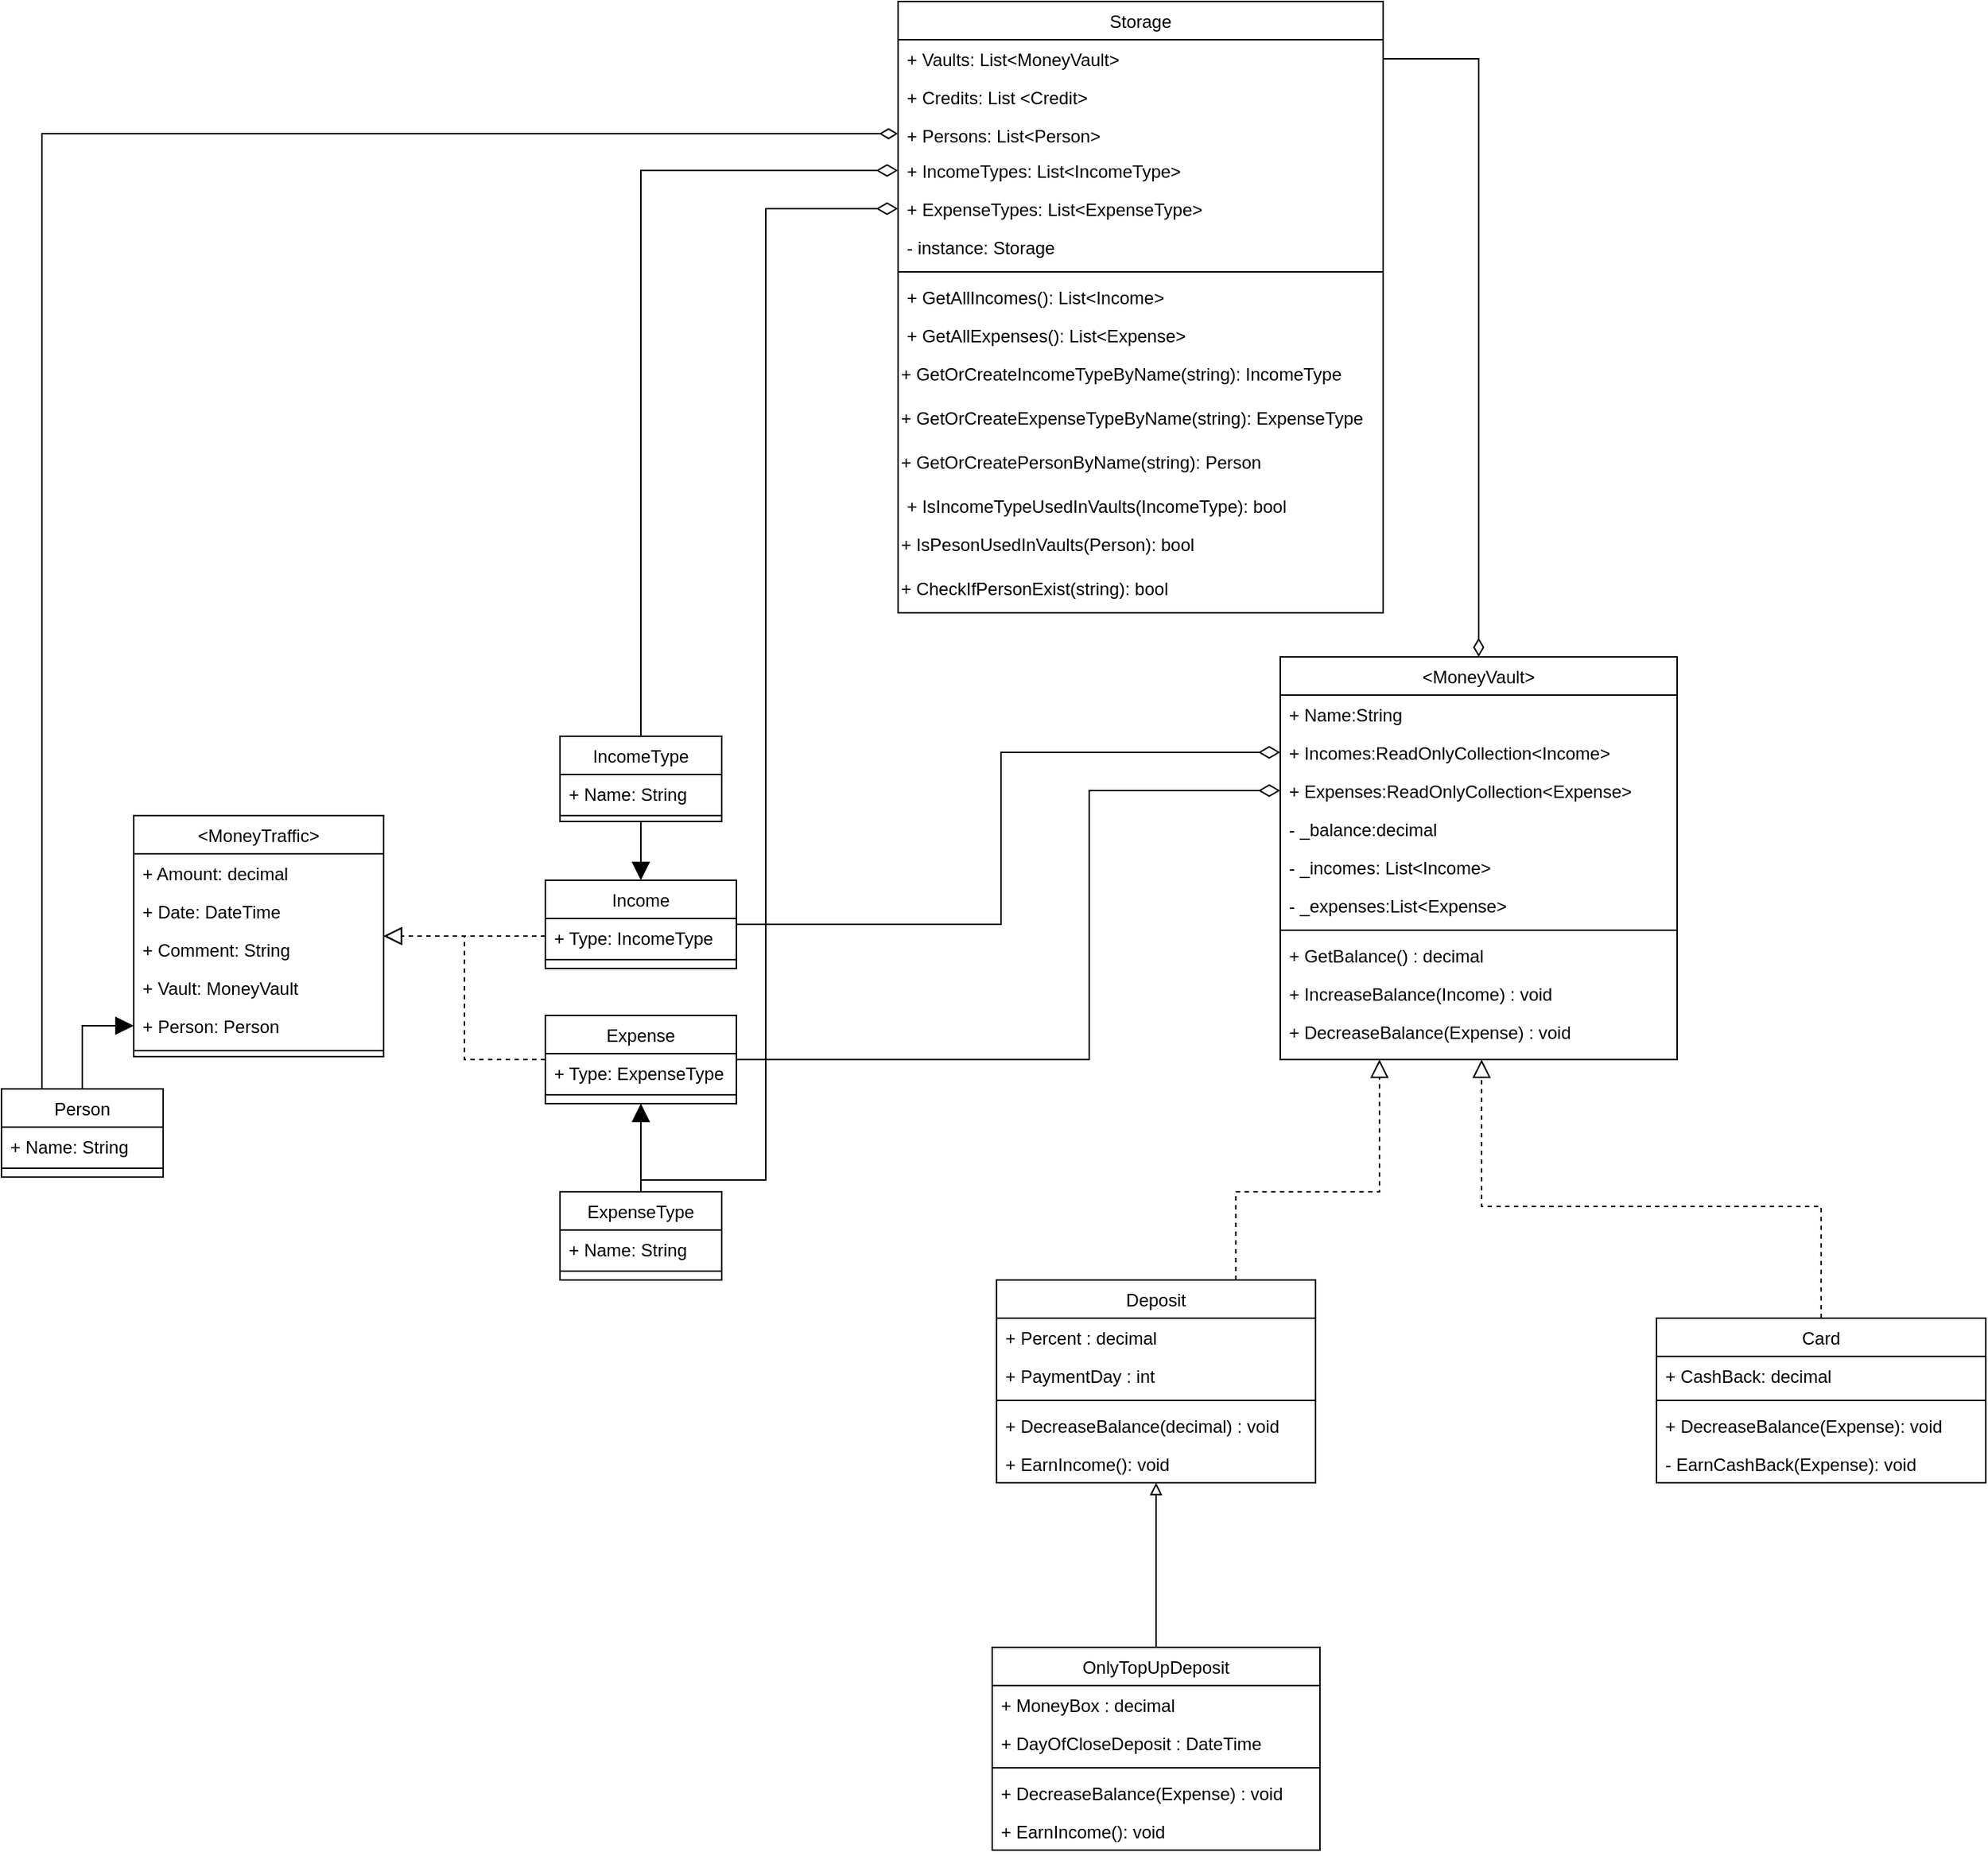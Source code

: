 <mxfile version="15.8.5" type="device"><diagram id="C5RBs43oDa-KdzZeNtuy" name="Page-1"><mxGraphModel dx="1730" dy="2081" grid="1" gridSize="10" guides="1" tooltips="1" connect="1" arrows="1" fold="1" page="1" pageScale="1" pageWidth="827" pageHeight="1169" math="0" shadow="0"><root><mxCell id="WIyWlLk6GJQsqaUBKTNV-0"/><mxCell id="WIyWlLk6GJQsqaUBKTNV-1" parent="WIyWlLk6GJQsqaUBKTNV-0"/><mxCell id="RqrzYvL_C6N4psPBMKRg-0" value="&lt;MoneyVault&gt;" style="swimlane;fontStyle=0;align=center;verticalAlign=top;childLayout=stackLayout;horizontal=1;startSize=26;horizontalStack=0;resizeParent=1;resizeLast=0;collapsible=1;marginBottom=0;rounded=0;shadow=0;strokeWidth=1;" parent="WIyWlLk6GJQsqaUBKTNV-1" vertex="1"><mxGeometry x="980" y="-574" width="270" height="274" as="geometry"><mxRectangle x="290" y="528" width="160" height="26" as="alternateBounds"/></mxGeometry></mxCell><mxCell id="RqrzYvL_C6N4psPBMKRg-1" value="+ Name:String" style="text;align=left;verticalAlign=top;spacingLeft=4;spacingRight=4;overflow=hidden;rotatable=0;points=[[0,0.5],[1,0.5]];portConstraint=eastwest;" parent="RqrzYvL_C6N4psPBMKRg-0" vertex="1"><mxGeometry y="26" width="270" height="26" as="geometry"/></mxCell><mxCell id="RqrzYvL_C6N4psPBMKRg-3" value="+ Incomes:ReadOnlyCollection&lt;Income&gt;" style="text;align=left;verticalAlign=top;spacingLeft=4;spacingRight=4;overflow=hidden;rotatable=0;points=[[0,0.5],[1,0.5]];portConstraint=eastwest;rounded=0;shadow=0;html=0;" parent="RqrzYvL_C6N4psPBMKRg-0" vertex="1"><mxGeometry y="52" width="270" height="26" as="geometry"/></mxCell><mxCell id="RqrzYvL_C6N4psPBMKRg-6" value="+ Expenses:ReadOnlyCollection&lt;Expense&gt;" style="text;align=left;verticalAlign=top;spacingLeft=4;spacingRight=4;overflow=hidden;rotatable=0;points=[[0,0.5],[1,0.5]];portConstraint=eastwest;rounded=0;shadow=0;html=0;" parent="RqrzYvL_C6N4psPBMKRg-0" vertex="1"><mxGeometry y="78" width="270" height="26" as="geometry"/></mxCell><mxCell id="RqrzYvL_C6N4psPBMKRg-2" value="- _balance:decimal" style="text;align=left;verticalAlign=top;spacingLeft=4;spacingRight=4;overflow=hidden;rotatable=0;points=[[0,0.5],[1,0.5]];portConstraint=eastwest;rounded=0;shadow=0;html=0;" parent="RqrzYvL_C6N4psPBMKRg-0" vertex="1"><mxGeometry y="104" width="270" height="26" as="geometry"/></mxCell><mxCell id="zQ05Nz7wTU6qeQusQh2U-11" value="- _incomes: List&lt;Income&gt;" style="text;align=left;verticalAlign=top;spacingLeft=4;spacingRight=4;overflow=hidden;rotatable=0;points=[[0,0.5],[1,0.5]];portConstraint=eastwest;rounded=0;shadow=0;html=0;" vertex="1" parent="RqrzYvL_C6N4psPBMKRg-0"><mxGeometry y="130" width="270" height="26" as="geometry"/></mxCell><mxCell id="zQ05Nz7wTU6qeQusQh2U-10" value="- _expenses:List&lt;Expense&gt;" style="text;align=left;verticalAlign=top;spacingLeft=4;spacingRight=4;overflow=hidden;rotatable=0;points=[[0,0.5],[1,0.5]];portConstraint=eastwest;rounded=0;shadow=0;html=0;" vertex="1" parent="RqrzYvL_C6N4psPBMKRg-0"><mxGeometry y="156" width="270" height="26" as="geometry"/></mxCell><mxCell id="RqrzYvL_C6N4psPBMKRg-4" value="" style="line;html=1;strokeWidth=1;align=left;verticalAlign=middle;spacingTop=-1;spacingLeft=3;spacingRight=3;rotatable=0;labelPosition=right;points=[];portConstraint=eastwest;" parent="RqrzYvL_C6N4psPBMKRg-0" vertex="1"><mxGeometry y="182" width="270" height="8" as="geometry"/></mxCell><mxCell id="RqrzYvL_C6N4psPBMKRg-5" value="+ GetBalance() : decimal" style="text;align=left;verticalAlign=top;spacingLeft=4;spacingRight=4;overflow=hidden;rotatable=0;points=[[0,0.5],[1,0.5]];portConstraint=eastwest;whiteSpace=wrap;" parent="RqrzYvL_C6N4psPBMKRg-0" vertex="1"><mxGeometry y="190" width="270" height="26" as="geometry"/></mxCell><mxCell id="RqrzYvL_C6N4psPBMKRg-39" value="+ IncreaseBalance(Income) : void" style="text;align=left;verticalAlign=top;spacingLeft=4;spacingRight=4;overflow=hidden;rotatable=0;points=[[0,0.5],[1,0.5]];portConstraint=eastwest;whiteSpace=wrap;" parent="RqrzYvL_C6N4psPBMKRg-0" vertex="1"><mxGeometry y="216" width="270" height="26" as="geometry"/></mxCell><mxCell id="RqrzYvL_C6N4psPBMKRg-7" value="+ DecreaseBalance(Expense) : void" style="text;align=left;verticalAlign=top;spacingLeft=4;spacingRight=4;overflow=hidden;rotatable=0;points=[[0,0.5],[1,0.5]];portConstraint=eastwest;whiteSpace=wrap;" parent="RqrzYvL_C6N4psPBMKRg-0" vertex="1"><mxGeometry y="242" width="270" height="26" as="geometry"/></mxCell><mxCell id="RqrzYvL_C6N4psPBMKRg-8" value="Card" style="swimlane;fontStyle=0;align=center;verticalAlign=top;childLayout=stackLayout;horizontal=1;startSize=26;horizontalStack=0;resizeParent=1;resizeLast=0;collapsible=1;marginBottom=0;rounded=0;shadow=0;strokeWidth=1;" parent="WIyWlLk6GJQsqaUBKTNV-1" vertex="1"><mxGeometry x="1236" y="-124" width="224" height="112" as="geometry"><mxRectangle x="530" y="820" width="160" height="26" as="alternateBounds"/></mxGeometry></mxCell><mxCell id="RqrzYvL_C6N4psPBMKRg-9" value="+ CashBack: decimal" style="text;align=left;verticalAlign=top;spacingLeft=4;spacingRight=4;overflow=hidden;rotatable=0;points=[[0,0.5],[1,0.5]];portConstraint=eastwest;" parent="RqrzYvL_C6N4psPBMKRg-8" vertex="1"><mxGeometry y="26" width="224" height="26" as="geometry"/></mxCell><mxCell id="RqrzYvL_C6N4psPBMKRg-11" value="" style="line;html=1;strokeWidth=1;align=left;verticalAlign=middle;spacingTop=-1;spacingLeft=3;spacingRight=3;rotatable=0;labelPosition=right;points=[];portConstraint=eastwest;" parent="RqrzYvL_C6N4psPBMKRg-8" vertex="1"><mxGeometry y="52" width="224" height="8" as="geometry"/></mxCell><mxCell id="zQ05Nz7wTU6qeQusQh2U-12" value="+ DecreaseBalance(Expense): void" style="text;align=left;verticalAlign=top;spacingLeft=4;spacingRight=4;overflow=hidden;rotatable=0;points=[[0,0.5],[1,0.5]];portConstraint=eastwest;" vertex="1" parent="RqrzYvL_C6N4psPBMKRg-8"><mxGeometry y="60" width="224" height="26" as="geometry"/></mxCell><mxCell id="zQ05Nz7wTU6qeQusQh2U-13" value="- EarnCashBack(Expense): void" style="text;align=left;verticalAlign=top;spacingLeft=4;spacingRight=4;overflow=hidden;rotatable=0;points=[[0,0.5],[1,0.5]];portConstraint=eastwest;" vertex="1" parent="RqrzYvL_C6N4psPBMKRg-8"><mxGeometry y="86" width="224" height="26" as="geometry"/></mxCell><mxCell id="RqrzYvL_C6N4psPBMKRg-15" value="Deposit" style="swimlane;fontStyle=0;align=center;verticalAlign=top;childLayout=stackLayout;horizontal=1;startSize=26;horizontalStack=0;resizeParent=1;resizeLast=0;collapsible=1;marginBottom=0;rounded=0;shadow=0;strokeWidth=1;" parent="WIyWlLk6GJQsqaUBKTNV-1" vertex="1"><mxGeometry x="787" y="-150" width="217" height="138" as="geometry"><mxRectangle x="130" y="380" width="160" height="26" as="alternateBounds"/></mxGeometry></mxCell><mxCell id="RqrzYvL_C6N4psPBMKRg-17" value="+ Percent : decimal" style="text;align=left;verticalAlign=top;spacingLeft=4;spacingRight=4;overflow=hidden;rotatable=0;points=[[0,0.5],[1,0.5]];portConstraint=eastwest;rounded=0;shadow=0;html=0;" parent="RqrzYvL_C6N4psPBMKRg-15" vertex="1"><mxGeometry y="26" width="217" height="26" as="geometry"/></mxCell><mxCell id="RqrzYvL_C6N4psPBMKRg-32" value="+ PaymentDay : int" style="text;align=left;verticalAlign=top;spacingLeft=4;spacingRight=4;overflow=hidden;rotatable=0;points=[[0,0.5],[1,0.5]];portConstraint=eastwest;rounded=0;shadow=0;html=0;" parent="RqrzYvL_C6N4psPBMKRg-15" vertex="1"><mxGeometry y="52" width="217" height="26" as="geometry"/></mxCell><mxCell id="RqrzYvL_C6N4psPBMKRg-18" value="" style="line;html=1;strokeWidth=1;align=left;verticalAlign=middle;spacingTop=-1;spacingLeft=3;spacingRight=3;rotatable=0;labelPosition=right;points=[];portConstraint=eastwest;" parent="RqrzYvL_C6N4psPBMKRg-15" vertex="1"><mxGeometry y="78" width="217" height="8" as="geometry"/></mxCell><mxCell id="RqrzYvL_C6N4psPBMKRg-40" value="+ DecreaseBalance(decimal) : void" style="text;align=left;verticalAlign=top;spacingLeft=4;spacingRight=4;overflow=hidden;rotatable=0;points=[[0,0.5],[1,0.5]];portConstraint=eastwest;whiteSpace=wrap;" parent="RqrzYvL_C6N4psPBMKRg-15" vertex="1"><mxGeometry y="86" width="217" height="26" as="geometry"/></mxCell><mxCell id="zQ05Nz7wTU6qeQusQh2U-14" value="+ EarnIncome(): void" style="text;align=left;verticalAlign=top;spacingLeft=4;spacingRight=4;overflow=hidden;rotatable=0;points=[[0,0.5],[1,0.5]];portConstraint=eastwest;whiteSpace=wrap;" vertex="1" parent="RqrzYvL_C6N4psPBMKRg-15"><mxGeometry y="112" width="217" height="26" as="geometry"/></mxCell><mxCell id="RqrzYvL_C6N4psPBMKRg-22" value="" style="endArrow=block;endSize=10;endFill=0;shadow=0;strokeWidth=1;rounded=0;edgeStyle=elbowEdgeStyle;elbow=vertical;exitX=0.5;exitY=0;exitDx=0;exitDy=0;dashed=1;" parent="WIyWlLk6GJQsqaUBKTNV-1" source="RqrzYvL_C6N4psPBMKRg-8" target="RqrzYvL_C6N4psPBMKRg-0" edge="1"><mxGeometry width="160" relative="1" as="geometry"><mxPoint x="1330" y="-410" as="sourcePoint"/><mxPoint x="1030" y="-260" as="targetPoint"/><Array as="points"><mxPoint x="1117" y="-200"/><mxPoint x="1090" y="-210"/><mxPoint x="1200" y="-200"/><mxPoint x="1100" y="-150"/><mxPoint x="1150" y="-200"/><mxPoint x="1210" y="-399"/></Array></mxGeometry></mxCell><mxCell id="RqrzYvL_C6N4psPBMKRg-23" value="" style="endArrow=block;endSize=10;endFill=0;shadow=0;strokeWidth=1;rounded=0;edgeStyle=elbowEdgeStyle;elbow=vertical;exitX=0.75;exitY=0;exitDx=0;exitDy=0;entryX=0.25;entryY=1;entryDx=0;entryDy=0;dashed=1;" parent="WIyWlLk6GJQsqaUBKTNV-1" source="RqrzYvL_C6N4psPBMKRg-15" target="RqrzYvL_C6N4psPBMKRg-0" edge="1"><mxGeometry width="160" relative="1" as="geometry"><mxPoint x="1005" y="-30.0" as="sourcePoint"/><mxPoint x="990" y="-230" as="targetPoint"/><Array as="points"><mxPoint x="917" y="-210"/><mxPoint x="960" y="-210"/></Array></mxGeometry></mxCell><mxCell id="o4vEt0sajEPCPXAyJZzQ-2" style="edgeStyle=orthogonalEdgeStyle;rounded=0;orthogonalLoop=1;jettySize=auto;html=1;exitX=0.5;exitY=0;exitDx=0;exitDy=0;endArrow=block;endFill=0;jumpSize=6;" parent="WIyWlLk6GJQsqaUBKTNV-1" source="RqrzYvL_C6N4psPBMKRg-27" edge="1" target="RqrzYvL_C6N4psPBMKRg-15"><mxGeometry relative="1" as="geometry"><mxPoint x="910" y="-30" as="targetPoint"/></mxGeometry></mxCell><mxCell id="RqrzYvL_C6N4psPBMKRg-27" value="OnlyTopUpDeposit" style="swimlane;fontStyle=0;align=center;verticalAlign=top;childLayout=stackLayout;horizontal=1;startSize=26;horizontalStack=0;resizeParent=1;resizeLast=0;collapsible=1;marginBottom=0;rounded=0;shadow=0;strokeWidth=1;" parent="WIyWlLk6GJQsqaUBKTNV-1" vertex="1"><mxGeometry x="784" y="100" width="223" height="138" as="geometry"><mxRectangle x="130" y="380" width="160" height="26" as="alternateBounds"/></mxGeometry></mxCell><mxCell id="RqrzYvL_C6N4psPBMKRg-28" value="+ MoneyBox : decimal" style="text;align=left;verticalAlign=top;spacingLeft=4;spacingRight=4;overflow=hidden;rotatable=0;points=[[0,0.5],[1,0.5]];portConstraint=eastwest;rounded=0;shadow=0;html=0;" parent="RqrzYvL_C6N4psPBMKRg-27" vertex="1"><mxGeometry y="26" width="223" height="26" as="geometry"/></mxCell><mxCell id="RqrzYvL_C6N4psPBMKRg-35" value="+ DayOfCloseDeposit : DateTime" style="text;align=left;verticalAlign=top;spacingLeft=4;spacingRight=4;overflow=hidden;rotatable=0;points=[[0,0.5],[1,0.5]];portConstraint=eastwest;rounded=0;shadow=0;html=0;" parent="RqrzYvL_C6N4psPBMKRg-27" vertex="1"><mxGeometry y="52" width="223" height="26" as="geometry"/></mxCell><mxCell id="RqrzYvL_C6N4psPBMKRg-29" value="" style="line;html=1;strokeWidth=1;align=left;verticalAlign=middle;spacingTop=-1;spacingLeft=3;spacingRight=3;rotatable=0;labelPosition=right;points=[];portConstraint=eastwest;" parent="RqrzYvL_C6N4psPBMKRg-27" vertex="1"><mxGeometry y="78" width="223" height="8" as="geometry"/></mxCell><mxCell id="VRw4in22VIQENvFpOVeV-45" value="+ DecreaseBalance(Expense) : void" style="text;align=left;verticalAlign=top;spacingLeft=4;spacingRight=4;overflow=hidden;rotatable=0;points=[[0,0.5],[1,0.5]];portConstraint=eastwest;whiteSpace=wrap;" parent="RqrzYvL_C6N4psPBMKRg-27" vertex="1"><mxGeometry y="86" width="223" height="26" as="geometry"/></mxCell><mxCell id="zQ05Nz7wTU6qeQusQh2U-15" value="+ EarnIncome(): void" style="text;align=left;verticalAlign=top;spacingLeft=4;spacingRight=4;overflow=hidden;rotatable=0;points=[[0,0.5],[1,0.5]];portConstraint=eastwest;whiteSpace=wrap;" vertex="1" parent="RqrzYvL_C6N4psPBMKRg-27"><mxGeometry y="112" width="223" height="26" as="geometry"/></mxCell><mxCell id="VRw4in22VIQENvFpOVeV-0" value="Storage" style="swimlane;fontStyle=0;align=center;verticalAlign=top;childLayout=stackLayout;horizontal=1;startSize=26;horizontalStack=0;resizeParent=1;resizeLast=0;collapsible=1;marginBottom=0;rounded=0;shadow=0;strokeWidth=1;" parent="WIyWlLk6GJQsqaUBKTNV-1" vertex="1"><mxGeometry x="720" y="-1020" width="330" height="416" as="geometry"><mxRectangle x="130" y="380" width="160" height="26" as="alternateBounds"/></mxGeometry></mxCell><mxCell id="VRw4in22VIQENvFpOVeV-4" value="+ Vaults: List&lt;MoneyVault&gt;" style="text;align=left;verticalAlign=top;spacingLeft=4;spacingRight=4;overflow=hidden;rotatable=0;points=[[0,0.5],[1,0.5]];portConstraint=eastwest;rounded=0;shadow=0;html=0;" parent="VRw4in22VIQENvFpOVeV-0" vertex="1"><mxGeometry y="26" width="330" height="26" as="geometry"/></mxCell><mxCell id="zQ05Nz7wTU6qeQusQh2U-0" value="+ Credits: List &lt;Credit&gt;" style="text;align=left;verticalAlign=top;spacingLeft=4;spacingRight=4;overflow=hidden;rotatable=0;points=[[0,0.5],[1,0.5]];portConstraint=eastwest;rounded=0;shadow=0;html=0;" vertex="1" parent="VRw4in22VIQENvFpOVeV-0"><mxGeometry y="52" width="330" height="26" as="geometry"/></mxCell><mxCell id="VRw4in22VIQENvFpOVeV-59" value="+ Persons: List&lt;Person&gt;" style="text;align=left;verticalAlign=top;spacingLeft=4;spacingRight=4;overflow=hidden;rotatable=0;points=[[0,0.5],[1,0.5]];portConstraint=eastwest;rounded=0;shadow=0;html=0;" parent="VRw4in22VIQENvFpOVeV-0" vertex="1"><mxGeometry y="78" width="330" height="24" as="geometry"/></mxCell><mxCell id="VRw4in22VIQENvFpOVeV-62" value="+ IncomeTypes: List&lt;IncomeType&gt;" style="text;align=left;verticalAlign=top;spacingLeft=4;spacingRight=4;overflow=hidden;rotatable=0;points=[[0,0.5],[1,0.5]];portConstraint=eastwest;rounded=0;shadow=0;html=0;" parent="VRw4in22VIQENvFpOVeV-0" vertex="1"><mxGeometry y="102" width="330" height="26" as="geometry"/></mxCell><mxCell id="VRw4in22VIQENvFpOVeV-61" value="+ ExpenseTypes: List&lt;ExpenseType&gt;" style="text;align=left;verticalAlign=top;spacingLeft=4;spacingRight=4;overflow=hidden;rotatable=0;points=[[0,0.5],[1,0.5]];portConstraint=eastwest;rounded=0;shadow=0;html=0;" parent="VRw4in22VIQENvFpOVeV-0" vertex="1"><mxGeometry y="128" width="330" height="26" as="geometry"/></mxCell><mxCell id="zQ05Nz7wTU6qeQusQh2U-1" value="- instance: Storage" style="text;align=left;verticalAlign=top;spacingLeft=4;spacingRight=4;overflow=hidden;rotatable=0;points=[[0,0.5],[1,0.5]];portConstraint=eastwest;rounded=0;shadow=0;html=0;" vertex="1" parent="VRw4in22VIQENvFpOVeV-0"><mxGeometry y="154" width="330" height="26" as="geometry"/></mxCell><mxCell id="VRw4in22VIQENvFpOVeV-2" value="" style="line;html=1;strokeWidth=1;align=left;verticalAlign=middle;spacingTop=-1;spacingLeft=3;spacingRight=3;rotatable=0;labelPosition=right;points=[];portConstraint=eastwest;" parent="VRw4in22VIQENvFpOVeV-0" vertex="1"><mxGeometry y="180" width="330" height="8" as="geometry"/></mxCell><mxCell id="VRw4in22VIQENvFpOVeV-69" value="+ GetAllIncomes(): List&lt;Income&gt;" style="text;align=left;verticalAlign=top;spacingLeft=4;spacingRight=4;overflow=hidden;rotatable=0;points=[[0,0.5],[1,0.5]];portConstraint=eastwest;whiteSpace=wrap;" parent="VRw4in22VIQENvFpOVeV-0" vertex="1"><mxGeometry y="188" width="330" height="26" as="geometry"/></mxCell><mxCell id="VRw4in22VIQENvFpOVeV-70" value="+ GetAllExpenses(): List&lt;Expense&gt;" style="text;align=left;verticalAlign=top;spacingLeft=4;spacingRight=4;overflow=hidden;rotatable=0;points=[[0,0.5],[1,0.5]];portConstraint=eastwest;whiteSpace=wrap;" parent="VRw4in22VIQENvFpOVeV-0" vertex="1"><mxGeometry y="214" width="330" height="26" as="geometry"/></mxCell><mxCell id="zQ05Nz7wTU6qeQusQh2U-5" value="+ GetOrCreateIncomeTypeByName(string): IncomeType" style="text;whiteSpace=wrap;html=1;" vertex="1" parent="VRw4in22VIQENvFpOVeV-0"><mxGeometry y="240" width="330" height="30" as="geometry"/></mxCell><mxCell id="zQ05Nz7wTU6qeQusQh2U-4" value="+ GetOrCreateExpenseTypeByName(string): ExpenseType" style="text;whiteSpace=wrap;html=1;" vertex="1" parent="VRw4in22VIQENvFpOVeV-0"><mxGeometry y="270" width="330" height="30" as="geometry"/></mxCell><mxCell id="zQ05Nz7wTU6qeQusQh2U-3" value="+ GetOrCreatePersonByName(string): Person" style="text;whiteSpace=wrap;html=1;" vertex="1" parent="VRw4in22VIQENvFpOVeV-0"><mxGeometry y="300" width="330" height="30" as="geometry"/></mxCell><mxCell id="zQ05Nz7wTU6qeQusQh2U-2" value="+ IsIncomeTypeUsedInVaults(IncomeType): bool" style="text;align=left;verticalAlign=top;spacingLeft=4;spacingRight=4;overflow=hidden;rotatable=0;points=[[0,0.5],[1,0.5]];portConstraint=eastwest;whiteSpace=wrap;" vertex="1" parent="VRw4in22VIQENvFpOVeV-0"><mxGeometry y="330" width="330" height="26" as="geometry"/></mxCell><mxCell id="zQ05Nz7wTU6qeQusQh2U-6" value="+&amp;nbsp;IsPesonUsedInVaults(Person): bool" style="text;whiteSpace=wrap;html=1;" vertex="1" parent="VRw4in22VIQENvFpOVeV-0"><mxGeometry y="356" width="330" height="30" as="geometry"/></mxCell><mxCell id="zQ05Nz7wTU6qeQusQh2U-9" value="+ CheckIfPersonExist(string): bool" style="text;whiteSpace=wrap;html=1;" vertex="1" parent="VRw4in22VIQENvFpOVeV-0"><mxGeometry y="386" width="330" height="30" as="geometry"/></mxCell><mxCell id="VRw4in22VIQENvFpOVeV-5" value="&lt;MoneyTraffic&gt;" style="swimlane;fontStyle=0;align=center;verticalAlign=top;childLayout=stackLayout;horizontal=1;startSize=26;horizontalStack=0;resizeParent=1;resizeLast=0;collapsible=1;marginBottom=0;rounded=0;shadow=0;strokeWidth=1;" parent="WIyWlLk6GJQsqaUBKTNV-1" vertex="1"><mxGeometry x="200" y="-466" width="170" height="164" as="geometry"><mxRectangle x="130" y="380" width="160" height="26" as="alternateBounds"/></mxGeometry></mxCell><mxCell id="VRw4in22VIQENvFpOVeV-6" value="+ Amount: decimal" style="text;align=left;verticalAlign=top;spacingLeft=4;spacingRight=4;overflow=hidden;rotatable=0;points=[[0,0.5],[1,0.5]];portConstraint=eastwest;rounded=0;shadow=0;html=0;" parent="VRw4in22VIQENvFpOVeV-5" vertex="1"><mxGeometry y="26" width="170" height="26" as="geometry"/></mxCell><mxCell id="VRw4in22VIQENvFpOVeV-7" value="+ Date: DateTime" style="text;align=left;verticalAlign=top;spacingLeft=4;spacingRight=4;overflow=hidden;rotatable=0;points=[[0,0.5],[1,0.5]];portConstraint=eastwest;rounded=0;shadow=0;html=0;" parent="VRw4in22VIQENvFpOVeV-5" vertex="1"><mxGeometry y="52" width="170" height="26" as="geometry"/></mxCell><mxCell id="VRw4in22VIQENvFpOVeV-10" value="+ Comment: String" style="text;align=left;verticalAlign=top;spacingLeft=4;spacingRight=4;overflow=hidden;rotatable=0;points=[[0,0.5],[1,0.5]];portConstraint=eastwest;rounded=0;shadow=0;html=0;" parent="VRw4in22VIQENvFpOVeV-5" vertex="1"><mxGeometry y="78" width="170" height="26" as="geometry"/></mxCell><mxCell id="VRw4in22VIQENvFpOVeV-8" value="+ Vault: MoneyVault" style="text;align=left;verticalAlign=top;spacingLeft=4;spacingRight=4;overflow=hidden;rotatable=0;points=[[0,0.5],[1,0.5]];portConstraint=eastwest;rounded=0;shadow=0;html=0;" parent="VRw4in22VIQENvFpOVeV-5" vertex="1"><mxGeometry y="104" width="170" height="26" as="geometry"/></mxCell><mxCell id="VRw4in22VIQENvFpOVeV-11" value="+ Person: Person" style="text;align=left;verticalAlign=top;spacingLeft=4;spacingRight=4;overflow=hidden;rotatable=0;points=[[0,0.5],[1,0.5]];portConstraint=eastwest;rounded=0;shadow=0;html=0;" parent="VRw4in22VIQENvFpOVeV-5" vertex="1"><mxGeometry y="130" width="170" height="26" as="geometry"/></mxCell><mxCell id="VRw4in22VIQENvFpOVeV-9" value="" style="line;html=1;strokeWidth=1;align=left;verticalAlign=middle;spacingTop=-1;spacingLeft=3;spacingRight=3;rotatable=0;labelPosition=right;points=[];portConstraint=eastwest;" parent="VRw4in22VIQENvFpOVeV-5" vertex="1"><mxGeometry y="156" width="170" height="8" as="geometry"/></mxCell><mxCell id="VRw4in22VIQENvFpOVeV-34" style="edgeStyle=orthogonalEdgeStyle;rounded=0;orthogonalLoop=1;jettySize=auto;html=1;exitX=0.5;exitY=1;exitDx=0;exitDy=0;entryX=0.5;entryY=0;entryDx=0;entryDy=0;endArrow=block;endFill=1;endSize=10;" parent="WIyWlLk6GJQsqaUBKTNV-1" source="VRw4in22VIQENvFpOVeV-19" target="VRw4in22VIQENvFpOVeV-12" edge="1"><mxGeometry relative="1" as="geometry"/></mxCell><mxCell id="zQ05Nz7wTU6qeQusQh2U-16" style="edgeStyle=orthogonalEdgeStyle;rounded=0;orthogonalLoop=1;jettySize=auto;html=1;exitX=1;exitY=0.5;exitDx=0;exitDy=0;endArrow=diamondThin;endFill=0;endSize=12;" edge="1" parent="WIyWlLk6GJQsqaUBKTNV-1" source="VRw4in22VIQENvFpOVeV-12" target="RqrzYvL_C6N4psPBMKRg-3"><mxGeometry relative="1" as="geometry"><mxPoint x="920" y="-470" as="targetPoint"/></mxGeometry></mxCell><mxCell id="VRw4in22VIQENvFpOVeV-12" value="Income" style="swimlane;fontStyle=0;align=center;verticalAlign=top;childLayout=stackLayout;horizontal=1;startSize=26;horizontalStack=0;resizeParent=1;resizeLast=0;collapsible=1;marginBottom=0;rounded=0;shadow=0;strokeWidth=1;" parent="WIyWlLk6GJQsqaUBKTNV-1" vertex="1"><mxGeometry x="480" y="-422" width="130" height="60" as="geometry"><mxRectangle x="130" y="380" width="160" height="26" as="alternateBounds"/></mxGeometry></mxCell><mxCell id="VRw4in22VIQENvFpOVeV-29" value="+ Type: IncomeType" style="text;align=left;verticalAlign=top;spacingLeft=4;spacingRight=4;overflow=hidden;rotatable=0;points=[[0,0.5],[1,0.5]];portConstraint=eastwest;rounded=0;shadow=0;html=0;" parent="VRw4in22VIQENvFpOVeV-12" vertex="1"><mxGeometry y="26" width="130" height="24" as="geometry"/></mxCell><mxCell id="VRw4in22VIQENvFpOVeV-16" value="" style="line;html=1;strokeWidth=1;align=left;verticalAlign=middle;spacingTop=-1;spacingLeft=3;spacingRight=3;rotatable=0;labelPosition=right;points=[];portConstraint=eastwest;" parent="VRw4in22VIQENvFpOVeV-12" vertex="1"><mxGeometry y="50" width="130" height="8" as="geometry"/></mxCell><mxCell id="VRw4in22VIQENvFpOVeV-35" style="edgeStyle=orthogonalEdgeStyle;rounded=0;orthogonalLoop=1;jettySize=auto;html=1;exitX=0.5;exitY=0;exitDx=0;exitDy=0;endArrow=block;endFill=1;endSize=10;" parent="WIyWlLk6GJQsqaUBKTNV-1" source="VRw4in22VIQENvFpOVeV-26" target="VRw4in22VIQENvFpOVeV-17" edge="1"><mxGeometry relative="1" as="geometry"><mxPoint x="440" y="-250" as="targetPoint"/><Array as="points"><mxPoint x="545" y="-210"/><mxPoint x="545" y="-210"/></Array></mxGeometry></mxCell><mxCell id="VRw4in22VIQENvFpOVeV-36" style="edgeStyle=orthogonalEdgeStyle;rounded=0;orthogonalLoop=1;jettySize=auto;html=1;exitX=0;exitY=0.5;exitDx=0;exitDy=0;endArrow=block;endFill=0;endSize=10;dashed=1;" parent="WIyWlLk6GJQsqaUBKTNV-1" source="VRw4in22VIQENvFpOVeV-17" target="VRw4in22VIQENvFpOVeV-5" edge="1"><mxGeometry relative="1" as="geometry"/></mxCell><mxCell id="zQ05Nz7wTU6qeQusQh2U-17" style="edgeStyle=orthogonalEdgeStyle;rounded=0;orthogonalLoop=1;jettySize=auto;html=1;exitX=1;exitY=0.5;exitDx=0;exitDy=0;endArrow=diamondThin;endFill=0;endSize=12;" edge="1" parent="WIyWlLk6GJQsqaUBKTNV-1" source="VRw4in22VIQENvFpOVeV-17" target="RqrzYvL_C6N4psPBMKRg-6"><mxGeometry relative="1" as="geometry"><Array as="points"><mxPoint x="850" y="-300"/><mxPoint x="850" y="-483"/></Array></mxGeometry></mxCell><mxCell id="VRw4in22VIQENvFpOVeV-17" value="Expense" style="swimlane;fontStyle=0;align=center;verticalAlign=top;childLayout=stackLayout;horizontal=1;startSize=26;horizontalStack=0;resizeParent=1;resizeLast=0;collapsible=1;marginBottom=0;rounded=0;shadow=0;strokeWidth=1;" parent="WIyWlLk6GJQsqaUBKTNV-1" vertex="1"><mxGeometry x="480" y="-330" width="130" height="60" as="geometry"><mxRectangle x="130" y="380" width="160" height="26" as="alternateBounds"/></mxGeometry></mxCell><mxCell id="VRw4in22VIQENvFpOVeV-30" value="+ Type: ExpenseType" style="text;align=left;verticalAlign=top;spacingLeft=4;spacingRight=4;overflow=hidden;rotatable=0;points=[[0,0.5],[1,0.5]];portConstraint=eastwest;rounded=0;shadow=0;html=0;" parent="VRw4in22VIQENvFpOVeV-17" vertex="1"><mxGeometry y="26" width="130" height="24" as="geometry"/></mxCell><mxCell id="VRw4in22VIQENvFpOVeV-18" value="" style="line;html=1;strokeWidth=1;align=left;verticalAlign=middle;spacingTop=-1;spacingLeft=3;spacingRight=3;rotatable=0;labelPosition=right;points=[];portConstraint=eastwest;" parent="VRw4in22VIQENvFpOVeV-17" vertex="1"><mxGeometry y="50" width="130" height="8" as="geometry"/></mxCell><mxCell id="VRw4in22VIQENvFpOVeV-19" value="IncomeType" style="swimlane;fontStyle=0;align=center;verticalAlign=top;childLayout=stackLayout;horizontal=1;startSize=26;horizontalStack=0;resizeParent=1;resizeLast=0;collapsible=1;marginBottom=0;rounded=0;shadow=0;strokeWidth=1;" parent="WIyWlLk6GJQsqaUBKTNV-1" vertex="1"><mxGeometry x="490" y="-520" width="110" height="58" as="geometry"><mxRectangle x="130" y="380" width="160" height="26" as="alternateBounds"/></mxGeometry></mxCell><mxCell id="VRw4in22VIQENvFpOVeV-21" value="+ Name: String" style="text;align=left;verticalAlign=top;spacingLeft=4;spacingRight=4;overflow=hidden;rotatable=0;points=[[0,0.5],[1,0.5]];portConstraint=eastwest;rounded=0;shadow=0;html=0;" parent="VRw4in22VIQENvFpOVeV-19" vertex="1"><mxGeometry y="26" width="110" height="24" as="geometry"/></mxCell><mxCell id="VRw4in22VIQENvFpOVeV-20" value="" style="line;html=1;strokeWidth=1;align=left;verticalAlign=middle;spacingTop=-1;spacingLeft=3;spacingRight=3;rotatable=0;labelPosition=right;points=[];portConstraint=eastwest;" parent="VRw4in22VIQENvFpOVeV-19" vertex="1"><mxGeometry y="50" width="110" height="8" as="geometry"/></mxCell><mxCell id="VRw4in22VIQENvFpOVeV-26" value="ExpenseType" style="swimlane;fontStyle=0;align=center;verticalAlign=top;childLayout=stackLayout;horizontal=1;startSize=26;horizontalStack=0;resizeParent=1;resizeLast=0;collapsible=1;marginBottom=0;rounded=0;shadow=0;strokeWidth=1;" parent="WIyWlLk6GJQsqaUBKTNV-1" vertex="1"><mxGeometry x="490" y="-210" width="110" height="60" as="geometry"><mxRectangle x="130" y="380" width="160" height="26" as="alternateBounds"/></mxGeometry></mxCell><mxCell id="VRw4in22VIQENvFpOVeV-27" value="+ Name: String" style="text;align=left;verticalAlign=top;spacingLeft=4;spacingRight=4;overflow=hidden;rotatable=0;points=[[0,0.5],[1,0.5]];portConstraint=eastwest;rounded=0;shadow=0;html=0;" parent="VRw4in22VIQENvFpOVeV-26" vertex="1"><mxGeometry y="26" width="110" height="24" as="geometry"/></mxCell><mxCell id="VRw4in22VIQENvFpOVeV-28" value="" style="line;html=1;strokeWidth=1;align=left;verticalAlign=middle;spacingTop=-1;spacingLeft=3;spacingRight=3;rotatable=0;labelPosition=right;points=[];portConstraint=eastwest;" parent="VRw4in22VIQENvFpOVeV-26" vertex="1"><mxGeometry y="50" width="110" height="8" as="geometry"/></mxCell><mxCell id="VRw4in22VIQENvFpOVeV-32" style="edgeStyle=orthogonalEdgeStyle;rounded=0;orthogonalLoop=1;jettySize=auto;html=1;exitX=0;exitY=0.5;exitDx=0;exitDy=0;endArrow=block;endFill=0;endSize=10;dashed=1;" parent="WIyWlLk6GJQsqaUBKTNV-1" source="VRw4in22VIQENvFpOVeV-29" target="VRw4in22VIQENvFpOVeV-5" edge="1"><mxGeometry relative="1" as="geometry"><mxPoint x="450" y="-387" as="targetPoint"/></mxGeometry></mxCell><mxCell id="VRw4in22VIQENvFpOVeV-42" style="edgeStyle=orthogonalEdgeStyle;rounded=0;orthogonalLoop=1;jettySize=auto;html=1;exitX=1;exitY=0.5;exitDx=0;exitDy=0;entryX=0.5;entryY=0;entryDx=0;entryDy=0;endArrow=diamondThin;endFill=0;endSize=10;" parent="WIyWlLk6GJQsqaUBKTNV-1" source="VRw4in22VIQENvFpOVeV-4" target="RqrzYvL_C6N4psPBMKRg-0" edge="1"><mxGeometry relative="1" as="geometry"/></mxCell><mxCell id="VRw4in22VIQENvFpOVeV-54" value="Person" style="swimlane;fontStyle=0;align=center;verticalAlign=top;childLayout=stackLayout;horizontal=1;startSize=26;horizontalStack=0;resizeParent=1;resizeLast=0;collapsible=1;marginBottom=0;rounded=0;shadow=0;strokeWidth=1;" parent="WIyWlLk6GJQsqaUBKTNV-1" vertex="1"><mxGeometry x="110" y="-280" width="110" height="60" as="geometry"><mxRectangle x="130" y="380" width="160" height="26" as="alternateBounds"/></mxGeometry></mxCell><mxCell id="VRw4in22VIQENvFpOVeV-55" value="+ Name: String" style="text;align=left;verticalAlign=top;spacingLeft=4;spacingRight=4;overflow=hidden;rotatable=0;points=[[0,0.5],[1,0.5]];portConstraint=eastwest;rounded=0;shadow=0;html=0;" parent="VRw4in22VIQENvFpOVeV-54" vertex="1"><mxGeometry y="26" width="110" height="24" as="geometry"/></mxCell><mxCell id="VRw4in22VIQENvFpOVeV-56" value="" style="line;html=1;strokeWidth=1;align=left;verticalAlign=middle;spacingTop=-1;spacingLeft=3;spacingRight=3;rotatable=0;labelPosition=right;points=[];portConstraint=eastwest;" parent="VRw4in22VIQENvFpOVeV-54" vertex="1"><mxGeometry y="50" width="110" height="8" as="geometry"/></mxCell><mxCell id="VRw4in22VIQENvFpOVeV-58" style="edgeStyle=orthogonalEdgeStyle;rounded=0;orthogonalLoop=1;jettySize=auto;html=1;exitX=0.5;exitY=0;exitDx=0;exitDy=0;endArrow=block;endFill=1;endSize=10;" parent="WIyWlLk6GJQsqaUBKTNV-1" source="VRw4in22VIQENvFpOVeV-54" target="VRw4in22VIQENvFpOVeV-11" edge="1"><mxGeometry relative="1" as="geometry"><mxPoint x="370" y="-140" as="targetPoint"/></mxGeometry></mxCell><mxCell id="VRw4in22VIQENvFpOVeV-60" style="edgeStyle=orthogonalEdgeStyle;rounded=0;orthogonalLoop=1;jettySize=auto;html=1;endArrow=diamondThin;endFill=0;endSize=10;exitX=0.25;exitY=0;exitDx=0;exitDy=0;" parent="WIyWlLk6GJQsqaUBKTNV-1" source="VRw4in22VIQENvFpOVeV-54" target="VRw4in22VIQENvFpOVeV-59" edge="1"><mxGeometry relative="1" as="geometry"><mxPoint x="300" y="-740" as="sourcePoint"/></mxGeometry></mxCell><mxCell id="VRw4in22VIQENvFpOVeV-63" style="edgeStyle=orthogonalEdgeStyle;rounded=0;orthogonalLoop=1;jettySize=auto;html=1;endArrow=diamondThin;endFill=0;endSize=12;entryX=0;entryY=0.5;entryDx=0;entryDy=0;" parent="WIyWlLk6GJQsqaUBKTNV-1" source="VRw4in22VIQENvFpOVeV-26" target="VRw4in22VIQENvFpOVeV-61" edge="1"><mxGeometry relative="1" as="geometry"><mxPoint x="700" y="-570" as="sourcePoint"/><mxPoint x="700" y="-190" as="targetPoint"/><Array as="points"><mxPoint x="545" y="-218"/><mxPoint x="630" y="-218"/><mxPoint x="630" y="-879"/></Array></mxGeometry></mxCell><mxCell id="VRw4in22VIQENvFpOVeV-64" style="edgeStyle=orthogonalEdgeStyle;rounded=0;orthogonalLoop=1;jettySize=auto;html=1;exitX=0.5;exitY=0;exitDx=0;exitDy=0;endArrow=diamondThin;endFill=0;endSize=12;" parent="WIyWlLk6GJQsqaUBKTNV-1" source="VRw4in22VIQENvFpOVeV-19" target="VRw4in22VIQENvFpOVeV-62" edge="1"><mxGeometry relative="1" as="geometry"><mxPoint x="430" y="-620" as="targetPoint"/></mxGeometry></mxCell></root></mxGraphModel></diagram></mxfile>
